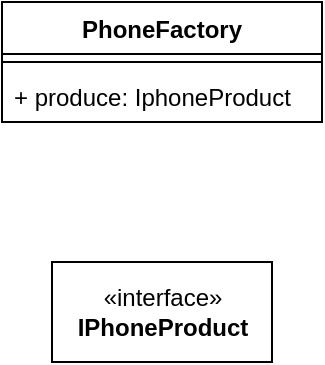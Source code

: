 <mxfile version="17.4.5" type="github"><diagram id="Wm4UiVOaAzaUhb4Xn29v" name="Page-1"><mxGraphModel dx="1138" dy="610" grid="1" gridSize="10" guides="1" tooltips="1" connect="1" arrows="1" fold="1" page="1" pageScale="1" pageWidth="2000" pageHeight="2000" math="0" shadow="0"><root><mxCell id="0"/><mxCell id="1" parent="0"/><mxCell id="FrBY-cNA6xfNyGLWGybC-1" value="PhoneFactory" style="swimlane;fontStyle=1;align=center;verticalAlign=top;childLayout=stackLayout;horizontal=1;startSize=26;horizontalStack=0;resizeParent=1;resizeParentMax=0;resizeLast=0;collapsible=1;marginBottom=0;" vertex="1" parent="1"><mxGeometry x="110" y="60" width="160" height="60" as="geometry"/></mxCell><mxCell id="FrBY-cNA6xfNyGLWGybC-3" value="" style="line;strokeWidth=1;fillColor=none;align=left;verticalAlign=middle;spacingTop=-1;spacingLeft=3;spacingRight=3;rotatable=0;labelPosition=right;points=[];portConstraint=eastwest;" vertex="1" parent="FrBY-cNA6xfNyGLWGybC-1"><mxGeometry y="26" width="160" height="8" as="geometry"/></mxCell><mxCell id="FrBY-cNA6xfNyGLWGybC-4" value="+ produce: IphoneProduct&#10;" style="text;strokeColor=none;fillColor=none;align=left;verticalAlign=top;spacingLeft=4;spacingRight=4;overflow=hidden;rotatable=0;points=[[0,0.5],[1,0.5]];portConstraint=eastwest;" vertex="1" parent="FrBY-cNA6xfNyGLWGybC-1"><mxGeometry y="34" width="160" height="26" as="geometry"/></mxCell><mxCell id="FrBY-cNA6xfNyGLWGybC-9" value="«interface»&lt;br&gt;&lt;b&gt;IPhoneProduct&lt;br&gt;&lt;/b&gt;" style="html=1;" vertex="1" parent="1"><mxGeometry x="135" y="190" width="110" height="50" as="geometry"/></mxCell></root></mxGraphModel></diagram></mxfile>
